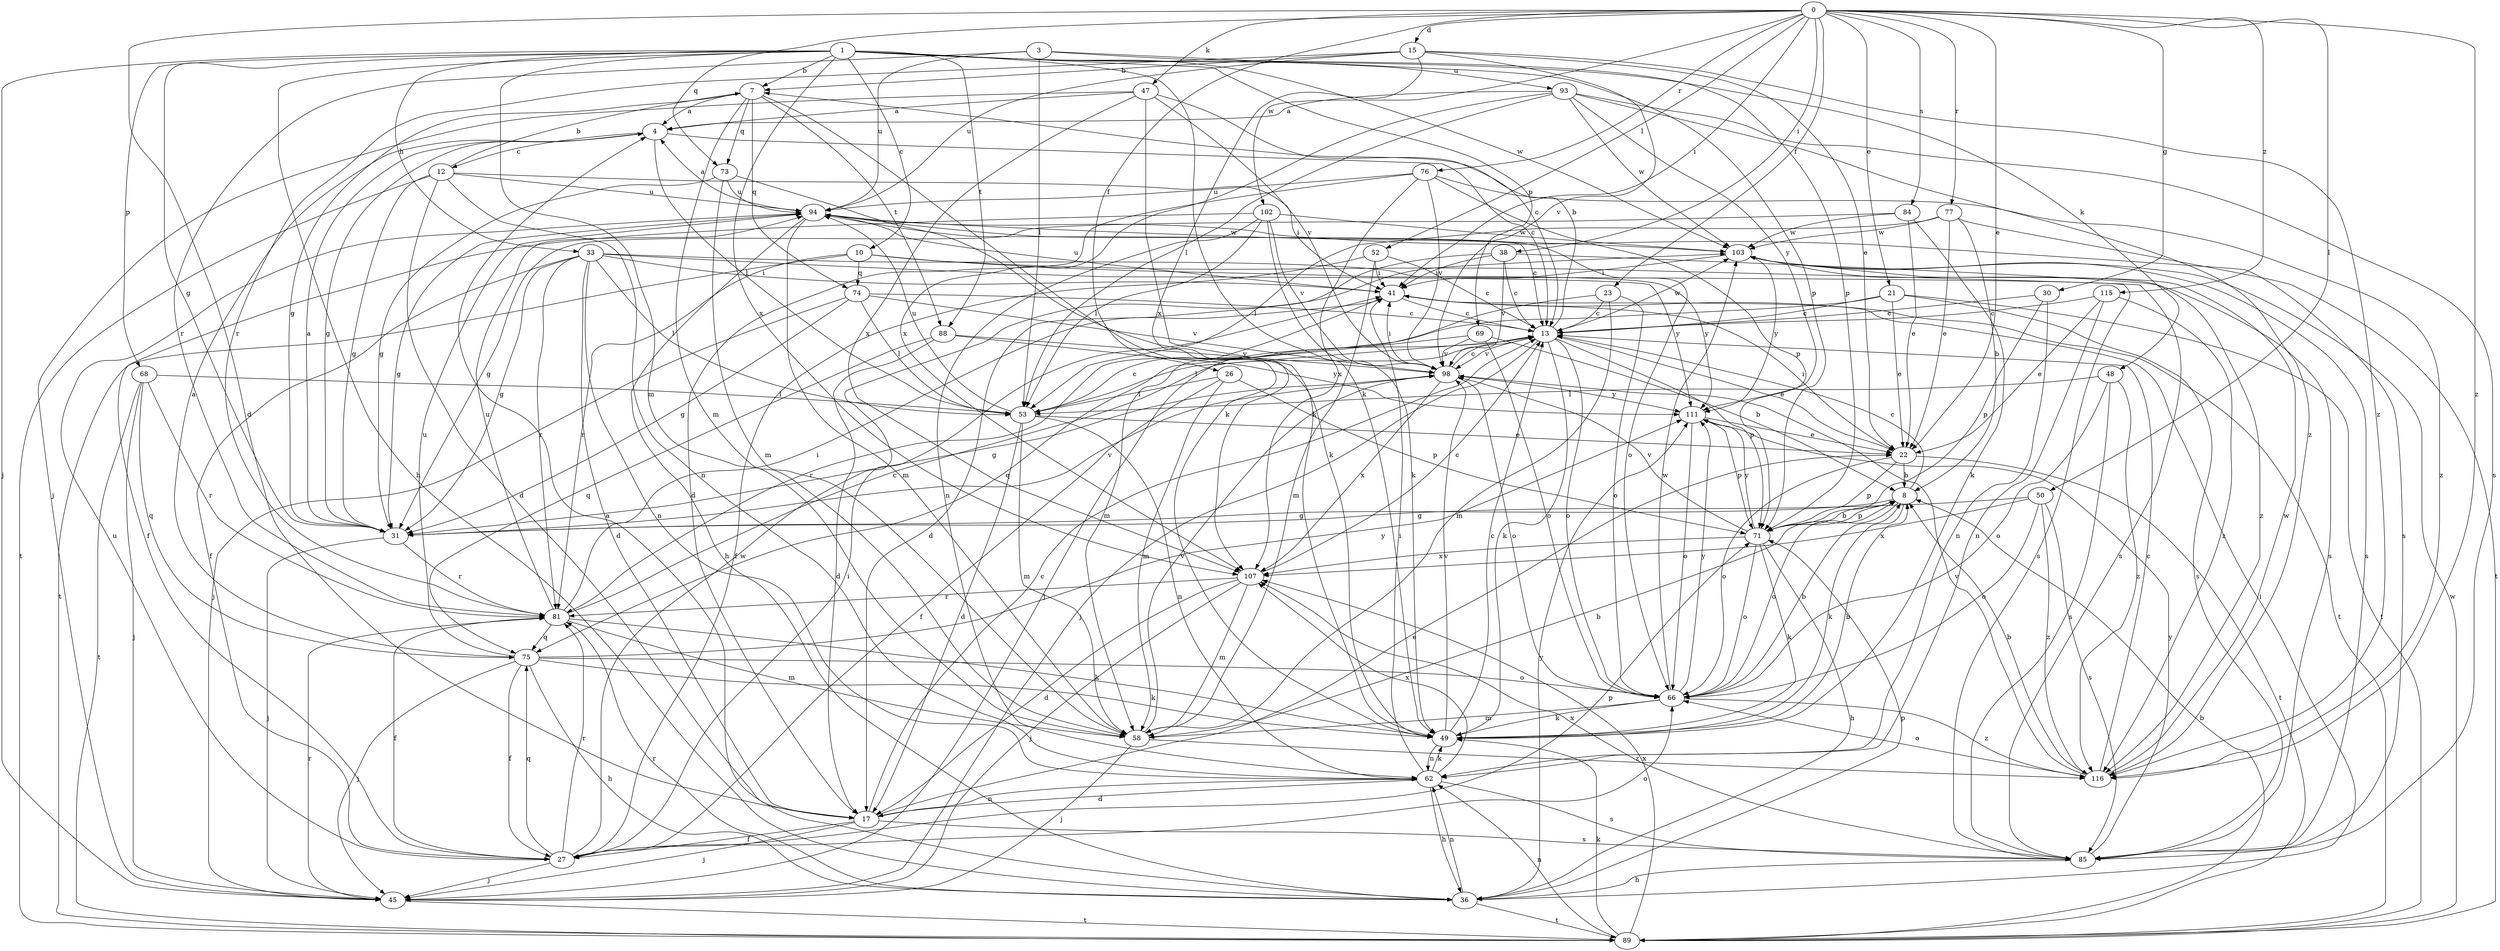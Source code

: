 strict digraph  {
0;
1;
3;
4;
7;
8;
10;
12;
13;
15;
17;
21;
22;
23;
26;
27;
30;
31;
33;
36;
38;
41;
45;
47;
48;
49;
50;
52;
53;
58;
62;
66;
68;
69;
71;
73;
74;
75;
76;
77;
81;
84;
85;
88;
89;
93;
94;
98;
102;
103;
107;
111;
115;
116;
0 -> 15  [label=d];
0 -> 17  [label=d];
0 -> 21  [label=e];
0 -> 22  [label=e];
0 -> 23  [label=f];
0 -> 26  [label=f];
0 -> 30  [label=g];
0 -> 38  [label=i];
0 -> 41  [label=i];
0 -> 47  [label=k];
0 -> 50  [label=l];
0 -> 52  [label=l];
0 -> 73  [label=q];
0 -> 76  [label=r];
0 -> 77  [label=r];
0 -> 84  [label=s];
0 -> 102  [label=w];
0 -> 115  [label=z];
0 -> 116  [label=z];
1 -> 7  [label=b];
1 -> 10  [label=c];
1 -> 31  [label=g];
1 -> 33  [label=h];
1 -> 36  [label=h];
1 -> 45  [label=j];
1 -> 48  [label=k];
1 -> 49  [label=k];
1 -> 58  [label=m];
1 -> 68  [label=p];
1 -> 69  [label=p];
1 -> 71  [label=p];
1 -> 88  [label=t];
1 -> 103  [label=w];
1 -> 107  [label=x];
3 -> 53  [label=l];
3 -> 71  [label=p];
3 -> 81  [label=r];
3 -> 93  [label=u];
3 -> 94  [label=u];
4 -> 12  [label=c];
4 -> 13  [label=c];
4 -> 31  [label=g];
4 -> 53  [label=l];
7 -> 4  [label=a];
7 -> 31  [label=g];
7 -> 49  [label=k];
7 -> 58  [label=m];
7 -> 73  [label=q];
7 -> 74  [label=q];
7 -> 88  [label=t];
8 -> 13  [label=c];
8 -> 31  [label=g];
8 -> 49  [label=k];
8 -> 66  [label=o];
8 -> 71  [label=p];
10 -> 74  [label=q];
10 -> 81  [label=r];
10 -> 85  [label=s];
10 -> 89  [label=t];
10 -> 111  [label=y];
12 -> 7  [label=b];
12 -> 17  [label=d];
12 -> 31  [label=g];
12 -> 41  [label=i];
12 -> 62  [label=n];
12 -> 89  [label=t];
12 -> 94  [label=u];
13 -> 7  [label=b];
13 -> 22  [label=e];
13 -> 45  [label=j];
13 -> 49  [label=k];
13 -> 53  [label=l];
13 -> 66  [label=o];
13 -> 71  [label=p];
13 -> 98  [label=v];
13 -> 103  [label=w];
15 -> 7  [label=b];
15 -> 22  [label=e];
15 -> 81  [label=r];
15 -> 94  [label=u];
15 -> 98  [label=v];
15 -> 107  [label=x];
15 -> 116  [label=z];
17 -> 13  [label=c];
17 -> 22  [label=e];
17 -> 27  [label=f];
17 -> 45  [label=j];
17 -> 62  [label=n];
17 -> 85  [label=s];
21 -> 13  [label=c];
21 -> 22  [label=e];
21 -> 75  [label=q];
21 -> 85  [label=s];
21 -> 89  [label=t];
22 -> 8  [label=b];
22 -> 41  [label=i];
22 -> 66  [label=o];
22 -> 71  [label=p];
22 -> 89  [label=t];
23 -> 13  [label=c];
23 -> 45  [label=j];
23 -> 58  [label=m];
23 -> 66  [label=o];
26 -> 27  [label=f];
26 -> 53  [label=l];
26 -> 58  [label=m];
26 -> 71  [label=p];
27 -> 41  [label=i];
27 -> 45  [label=j];
27 -> 66  [label=o];
27 -> 71  [label=p];
27 -> 75  [label=q];
27 -> 81  [label=r];
27 -> 94  [label=u];
27 -> 103  [label=w];
30 -> 13  [label=c];
30 -> 62  [label=n];
30 -> 71  [label=p];
31 -> 4  [label=a];
31 -> 45  [label=j];
31 -> 81  [label=r];
31 -> 98  [label=v];
33 -> 17  [label=d];
33 -> 27  [label=f];
33 -> 31  [label=g];
33 -> 41  [label=i];
33 -> 53  [label=l];
33 -> 62  [label=n];
33 -> 81  [label=r];
33 -> 85  [label=s];
33 -> 111  [label=y];
36 -> 4  [label=a];
36 -> 41  [label=i];
36 -> 62  [label=n];
36 -> 71  [label=p];
36 -> 81  [label=r];
36 -> 89  [label=t];
36 -> 111  [label=y];
38 -> 13  [label=c];
38 -> 17  [label=d];
38 -> 41  [label=i];
38 -> 85  [label=s];
38 -> 98  [label=v];
41 -> 13  [label=c];
41 -> 58  [label=m];
41 -> 89  [label=t];
41 -> 94  [label=u];
45 -> 81  [label=r];
45 -> 89  [label=t];
47 -> 4  [label=a];
47 -> 13  [label=c];
47 -> 45  [label=j];
47 -> 49  [label=k];
47 -> 98  [label=v];
47 -> 107  [label=x];
48 -> 53  [label=l];
48 -> 66  [label=o];
48 -> 85  [label=s];
48 -> 116  [label=z];
49 -> 8  [label=b];
49 -> 13  [label=c];
49 -> 62  [label=n];
49 -> 98  [label=v];
50 -> 31  [label=g];
50 -> 66  [label=o];
50 -> 85  [label=s];
50 -> 107  [label=x];
50 -> 116  [label=z];
52 -> 13  [label=c];
52 -> 27  [label=f];
52 -> 41  [label=i];
52 -> 58  [label=m];
53 -> 13  [label=c];
53 -> 17  [label=d];
53 -> 22  [label=e];
53 -> 58  [label=m];
53 -> 62  [label=n];
53 -> 94  [label=u];
58 -> 8  [label=b];
58 -> 45  [label=j];
58 -> 98  [label=v];
58 -> 116  [label=z];
62 -> 17  [label=d];
62 -> 36  [label=h];
62 -> 41  [label=i];
62 -> 49  [label=k];
62 -> 85  [label=s];
62 -> 107  [label=x];
66 -> 8  [label=b];
66 -> 49  [label=k];
66 -> 58  [label=m];
66 -> 103  [label=w];
66 -> 111  [label=y];
66 -> 116  [label=z];
68 -> 45  [label=j];
68 -> 53  [label=l];
68 -> 75  [label=q];
68 -> 81  [label=r];
68 -> 89  [label=t];
69 -> 8  [label=b];
69 -> 66  [label=o];
69 -> 81  [label=r];
69 -> 98  [label=v];
71 -> 8  [label=b];
71 -> 36  [label=h];
71 -> 49  [label=k];
71 -> 66  [label=o];
71 -> 98  [label=v];
71 -> 107  [label=x];
71 -> 111  [label=y];
73 -> 31  [label=g];
73 -> 49  [label=k];
73 -> 58  [label=m];
73 -> 94  [label=u];
74 -> 13  [label=c];
74 -> 31  [label=g];
74 -> 45  [label=j];
74 -> 53  [label=l];
74 -> 98  [label=v];
75 -> 4  [label=a];
75 -> 27  [label=f];
75 -> 36  [label=h];
75 -> 45  [label=j];
75 -> 49  [label=k];
75 -> 66  [label=o];
75 -> 94  [label=u];
75 -> 111  [label=y];
76 -> 17  [label=d];
76 -> 71  [label=p];
76 -> 94  [label=u];
76 -> 98  [label=v];
76 -> 107  [label=x];
76 -> 116  [label=z];
77 -> 8  [label=b];
77 -> 22  [label=e];
77 -> 53  [label=l];
77 -> 89  [label=t];
77 -> 103  [label=w];
81 -> 13  [label=c];
81 -> 27  [label=f];
81 -> 41  [label=i];
81 -> 49  [label=k];
81 -> 58  [label=m];
81 -> 75  [label=q];
81 -> 94  [label=u];
84 -> 22  [label=e];
84 -> 31  [label=g];
84 -> 49  [label=k];
84 -> 103  [label=w];
85 -> 36  [label=h];
85 -> 107  [label=x];
85 -> 111  [label=y];
88 -> 17  [label=d];
88 -> 75  [label=q];
88 -> 98  [label=v];
88 -> 111  [label=y];
89 -> 8  [label=b];
89 -> 49  [label=k];
89 -> 62  [label=n];
89 -> 103  [label=w];
89 -> 107  [label=x];
93 -> 4  [label=a];
93 -> 53  [label=l];
93 -> 85  [label=s];
93 -> 103  [label=w];
93 -> 107  [label=x];
93 -> 111  [label=y];
93 -> 116  [label=z];
94 -> 4  [label=a];
94 -> 13  [label=c];
94 -> 31  [label=g];
94 -> 36  [label=h];
94 -> 58  [label=m];
94 -> 66  [label=o];
94 -> 85  [label=s];
94 -> 103  [label=w];
98 -> 13  [label=c];
98 -> 31  [label=g];
98 -> 41  [label=i];
98 -> 66  [label=o];
98 -> 107  [label=x];
98 -> 111  [label=y];
102 -> 27  [label=f];
102 -> 49  [label=k];
102 -> 53  [label=l];
102 -> 62  [label=n];
102 -> 98  [label=v];
102 -> 103  [label=w];
103 -> 41  [label=i];
103 -> 85  [label=s];
103 -> 111  [label=y];
103 -> 116  [label=z];
107 -> 13  [label=c];
107 -> 17  [label=d];
107 -> 45  [label=j];
107 -> 58  [label=m];
107 -> 81  [label=r];
111 -> 22  [label=e];
111 -> 66  [label=o];
111 -> 71  [label=p];
115 -> 13  [label=c];
115 -> 22  [label=e];
115 -> 62  [label=n];
115 -> 116  [label=z];
116 -> 8  [label=b];
116 -> 13  [label=c];
116 -> 66  [label=o];
116 -> 98  [label=v];
116 -> 103  [label=w];
}
